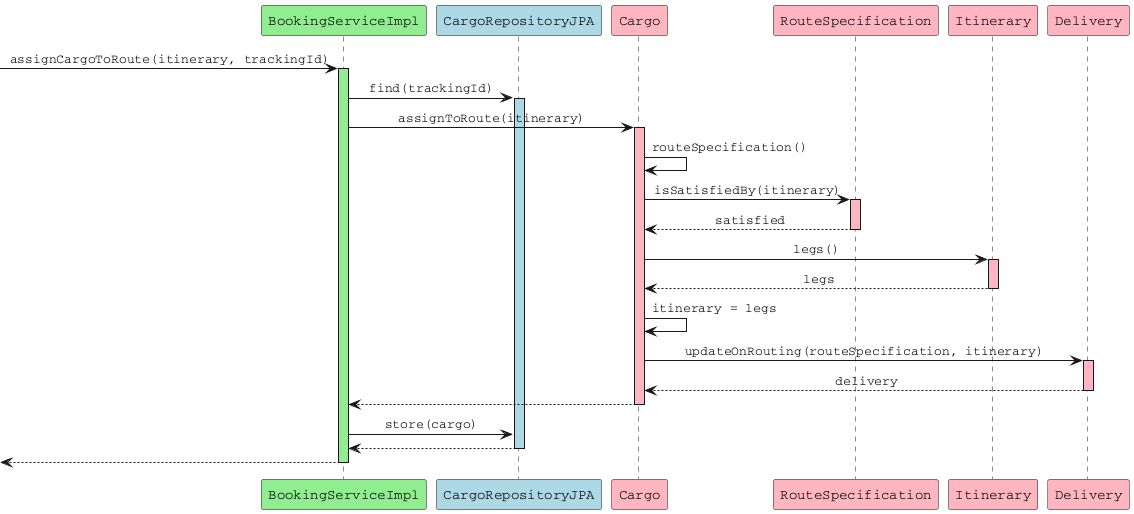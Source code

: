 @startuml
skinparam monochrome false
skinparam defaultFontName Courier
skinparam sequenceMessageAlign center

participant "BookingServiceImpl" as bs #lightgreen
participant "CargoRepositoryJPA" as cr #lightblue
participant "Cargo" as c #lightpink
participant "RouteSpecification" as rs #lightpink
participant "Itinerary" as i #lightpink
participant "Delivery" as d #lightpink

[-> bs: assignCargoToRoute(itinerary, trackingId)
activate bs #lightgreen

bs -> cr: find(trackingId)
activate cr #lightblue

bs -> c: assignToRoute(itinerary)
activate c #lightpink

c -> c: routeSpecification()
c -> rs: isSatisfiedBy(itinerary)
activate rs #lightpink
rs --> c: satisfied
deactivate rs

c -> i: legs()
activate i #lightpink
i --> c: legs
deactivate i

c -> c: itinerary = legs

c -> d: updateOnRouting(routeSpecification, itinerary)
activate d #lightpink
d --> c: delivery
deactivate d

c --> bs
deactivate c

bs -> cr: store(cargo)
cr --> bs
deactivate cr

[<-- bs
deactivate bs

@enduml 